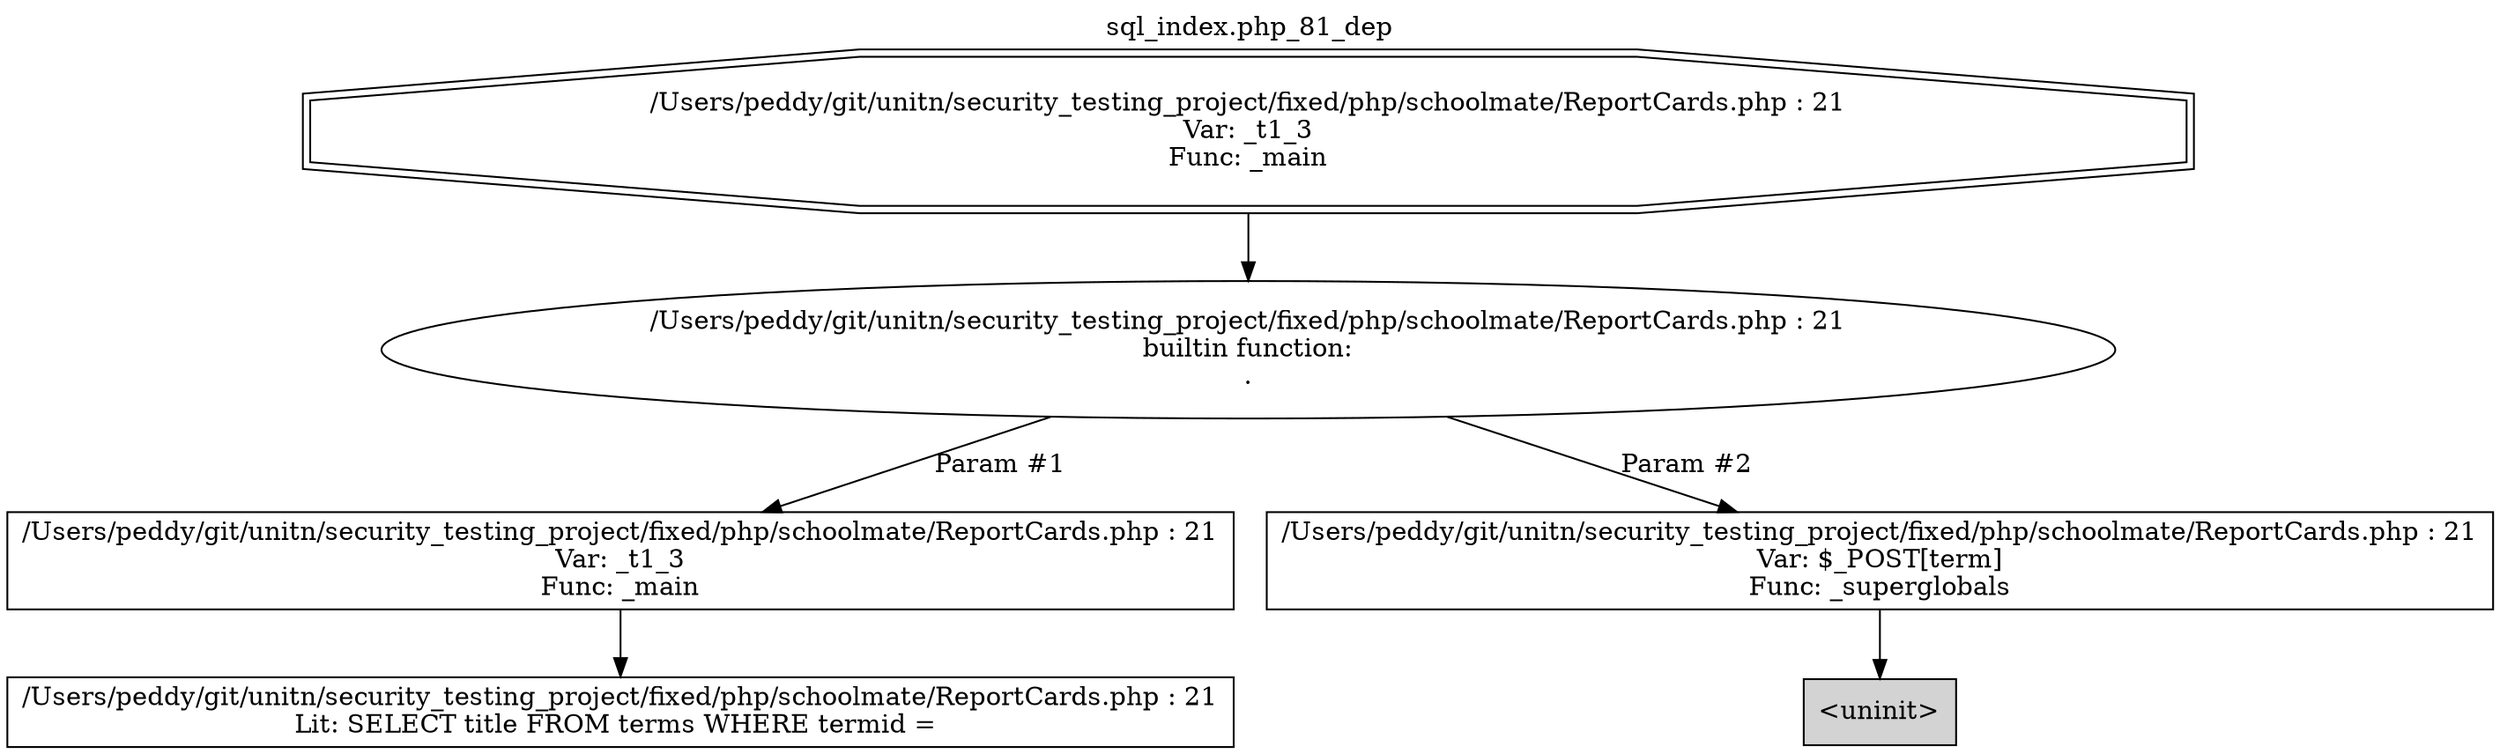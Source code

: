 digraph cfg {
  label="sql_index.php_81_dep";
  labelloc=t;
  n1 [shape=doubleoctagon, label="/Users/peddy/git/unitn/security_testing_project/fixed/php/schoolmate/ReportCards.php : 21\nVar: _t1_3\nFunc: _main\n"];
  n2 [shape=ellipse, label="/Users/peddy/git/unitn/security_testing_project/fixed/php/schoolmate/ReportCards.php : 21\nbuiltin function:\n.\n"];
  n3 [shape=box, label="/Users/peddy/git/unitn/security_testing_project/fixed/php/schoolmate/ReportCards.php : 21\nVar: _t1_3\nFunc: _main\n"];
  n4 [shape=box, label="/Users/peddy/git/unitn/security_testing_project/fixed/php/schoolmate/ReportCards.php : 21\nLit: SELECT title FROM terms WHERE termid = \n"];
  n5 [shape=box, label="/Users/peddy/git/unitn/security_testing_project/fixed/php/schoolmate/ReportCards.php : 21\nVar: $_POST[term]\nFunc: _superglobals\n"];
  n6 [shape=box, label="<uninit>",style=filled];
  n1 -> n2;
  n3 -> n4;
  n2 -> n3[label="Param #1"];
  n2 -> n5[label="Param #2"];
  n5 -> n6;
}
